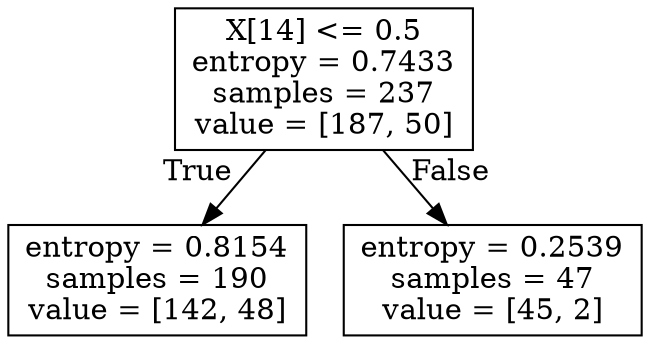 digraph Tree {
node [shape=box] ;
0 [label="X[14] <= 0.5\nentropy = 0.7433\nsamples = 237\nvalue = [187, 50]"] ;
1 [label="entropy = 0.8154\nsamples = 190\nvalue = [142, 48]"] ;
0 -> 1 [labeldistance=2.5, labelangle=45, headlabel="True"] ;
2 [label="entropy = 0.2539\nsamples = 47\nvalue = [45, 2]"] ;
0 -> 2 [labeldistance=2.5, labelangle=-45, headlabel="False"] ;
}